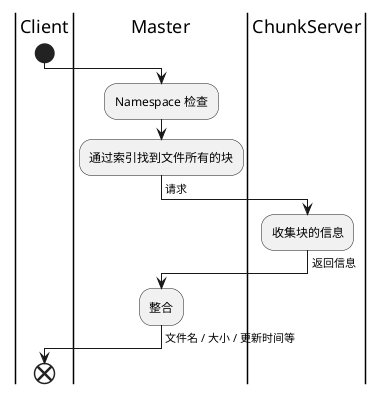 @startuml "List"

|Client|
start

|Master|
:Namespace 检查;
:通过索引找到文件所有的块;

|ChunkServer|
-> 请求;
:收集块的信息;

|Master|
-> 返回信息;
:整合;

|Client|
-> 文件名 / 大小 / 更新时间等;
end

@enduml